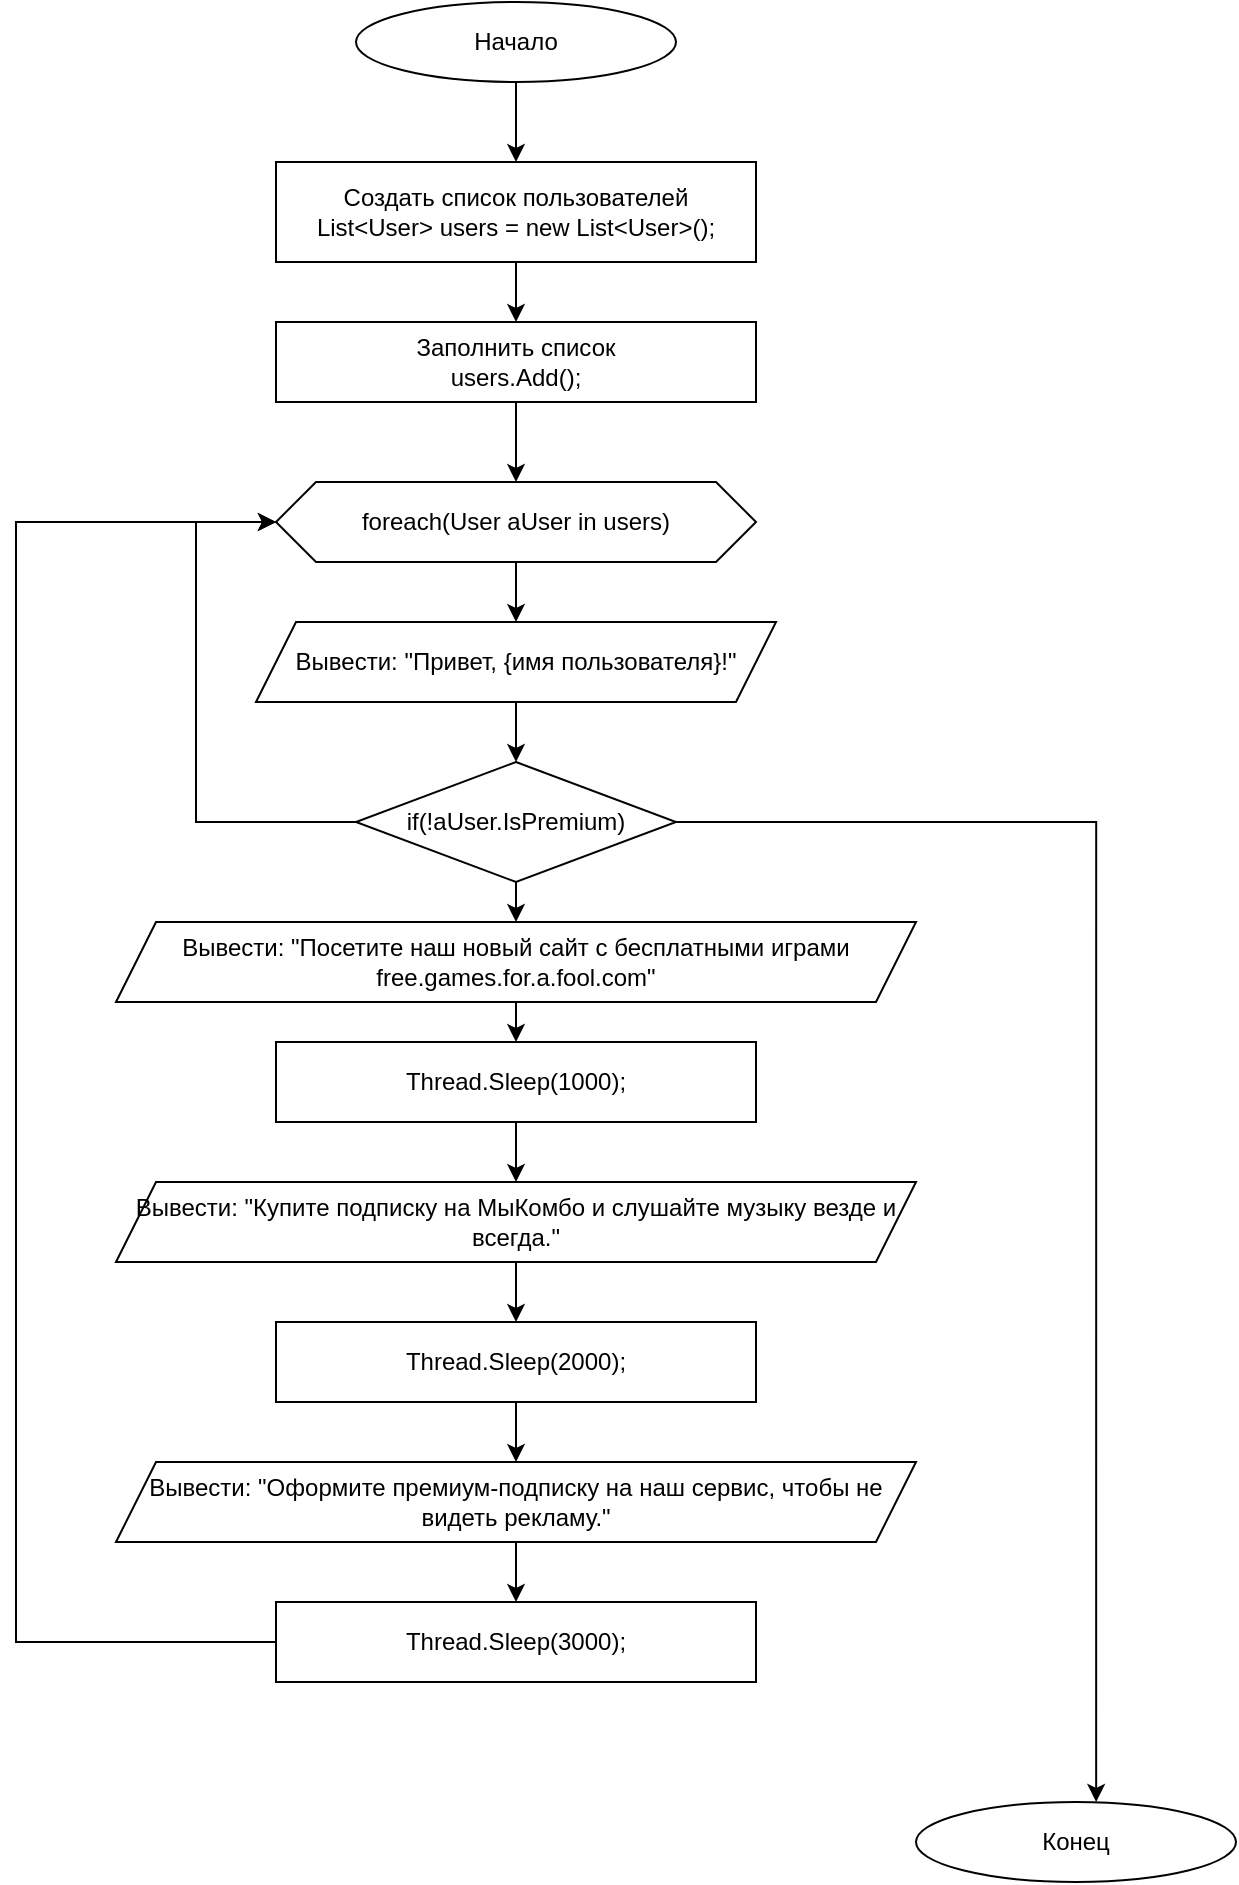 <mxfile version="16.5.6" type="github">
  <diagram id="lQI30dlDuUCwMHOIcv5Y" name="Page-1">
    <mxGraphModel dx="1422" dy="794" grid="1" gridSize="10" guides="1" tooltips="1" connect="1" arrows="1" fold="1" page="1" pageScale="1" pageWidth="827" pageHeight="1169" math="0" shadow="0">
      <root>
        <mxCell id="0" />
        <mxCell id="1" parent="0" />
        <mxCell id="56wonEEUg3qWh-mRy6oV-4" style="edgeStyle=orthogonalEdgeStyle;rounded=0;orthogonalLoop=1;jettySize=auto;html=1;exitX=0.5;exitY=1;exitDx=0;exitDy=0;entryX=0.5;entryY=0;entryDx=0;entryDy=0;" edge="1" parent="1" source="nBbL4wEP9yCzlgiuOXEW-1" target="nBbL4wEP9yCzlgiuOXEW-3">
          <mxGeometry relative="1" as="geometry" />
        </mxCell>
        <mxCell id="nBbL4wEP9yCzlgiuOXEW-1" value="Начало" style="ellipse;whiteSpace=wrap;html=1;" parent="1" vertex="1">
          <mxGeometry x="280" y="40" width="160" height="40" as="geometry" />
        </mxCell>
        <mxCell id="nBbL4wEP9yCzlgiuOXEW-2" value="Конец" style="ellipse;whiteSpace=wrap;html=1;" parent="1" vertex="1">
          <mxGeometry x="560" y="940" width="160" height="40" as="geometry" />
        </mxCell>
        <mxCell id="56wonEEUg3qWh-mRy6oV-7" style="edgeStyle=orthogonalEdgeStyle;rounded=0;orthogonalLoop=1;jettySize=auto;html=1;exitX=0.5;exitY=1;exitDx=0;exitDy=0;entryX=0.5;entryY=0;entryDx=0;entryDy=0;" edge="1" parent="1" source="nBbL4wEP9yCzlgiuOXEW-3" target="56wonEEUg3qWh-mRy6oV-1">
          <mxGeometry relative="1" as="geometry" />
        </mxCell>
        <mxCell id="nBbL4wEP9yCzlgiuOXEW-3" value="&lt;div&gt;Создать список пользователей&lt;/div&gt;&lt;div&gt;List&amp;lt;User&amp;gt; users = new List&amp;lt;User&amp;gt;();&lt;/div&gt;" style="rounded=0;whiteSpace=wrap;html=1;" parent="1" vertex="1">
          <mxGeometry x="240" y="120" width="240" height="50" as="geometry" />
        </mxCell>
        <mxCell id="56wonEEUg3qWh-mRy6oV-13" style="edgeStyle=orthogonalEdgeStyle;rounded=0;orthogonalLoop=1;jettySize=auto;html=1;exitX=0.5;exitY=1;exitDx=0;exitDy=0;entryX=0.5;entryY=0;entryDx=0;entryDy=0;" edge="1" parent="1" source="56wonEEUg3qWh-mRy6oV-1" target="56wonEEUg3qWh-mRy6oV-8">
          <mxGeometry relative="1" as="geometry" />
        </mxCell>
        <mxCell id="56wonEEUg3qWh-mRy6oV-1" value="&lt;div&gt;Заполнить список&lt;/div&gt;&lt;div&gt;users.Add();&lt;/div&gt;" style="rounded=0;whiteSpace=wrap;html=1;" vertex="1" parent="1">
          <mxGeometry x="240" y="200" width="240" height="40" as="geometry" />
        </mxCell>
        <mxCell id="56wonEEUg3qWh-mRy6oV-11" style="edgeStyle=orthogonalEdgeStyle;rounded=0;orthogonalLoop=1;jettySize=auto;html=1;exitX=0.5;exitY=1;exitDx=0;exitDy=0;entryX=0.5;entryY=0;entryDx=0;entryDy=0;" edge="1" parent="1" source="56wonEEUg3qWh-mRy6oV-8" target="56wonEEUg3qWh-mRy6oV-9">
          <mxGeometry relative="1" as="geometry" />
        </mxCell>
        <mxCell id="56wonEEUg3qWh-mRy6oV-8" value="foreach(User aUser in users)" style="shape=hexagon;perimeter=hexagonPerimeter2;whiteSpace=wrap;html=1;fixedSize=1;" vertex="1" parent="1">
          <mxGeometry x="240" y="280" width="240" height="40" as="geometry" />
        </mxCell>
        <mxCell id="56wonEEUg3qWh-mRy6oV-9" value="Вывести: &quot;Привет, {имя пользователя}!&quot;" style="shape=parallelogram;perimeter=parallelogramPerimeter;whiteSpace=wrap;html=1;fixedSize=1;" vertex="1" parent="1">
          <mxGeometry x="230" y="350" width="260" height="40" as="geometry" />
        </mxCell>
        <mxCell id="56wonEEUg3qWh-mRy6oV-19" style="edgeStyle=orthogonalEdgeStyle;rounded=0;orthogonalLoop=1;jettySize=auto;html=1;exitX=0.5;exitY=1;exitDx=0;exitDy=0;entryX=0.5;entryY=0;entryDx=0;entryDy=0;" edge="1" parent="1" source="56wonEEUg3qWh-mRy6oV-14" target="56wonEEUg3qWh-mRy6oV-26">
          <mxGeometry relative="1" as="geometry">
            <mxPoint x="360" y="500" as="targetPoint" />
          </mxGeometry>
        </mxCell>
        <mxCell id="56wonEEUg3qWh-mRy6oV-25" style="edgeStyle=orthogonalEdgeStyle;rounded=0;orthogonalLoop=1;jettySize=auto;html=1;exitX=0;exitY=0.5;exitDx=0;exitDy=0;entryX=0;entryY=0.5;entryDx=0;entryDy=0;" edge="1" parent="1" source="56wonEEUg3qWh-mRy6oV-14" target="56wonEEUg3qWh-mRy6oV-8">
          <mxGeometry relative="1" as="geometry">
            <mxPoint x="240" y="300" as="targetPoint" />
            <Array as="points">
              <mxPoint x="200" y="450" />
              <mxPoint x="200" y="300" />
            </Array>
          </mxGeometry>
        </mxCell>
        <mxCell id="56wonEEUg3qWh-mRy6oV-37" style="edgeStyle=orthogonalEdgeStyle;rounded=0;orthogonalLoop=1;jettySize=auto;html=1;exitX=1;exitY=0.5;exitDx=0;exitDy=0;entryX=0.563;entryY=0;entryDx=0;entryDy=0;entryPerimeter=0;" edge="1" parent="1" source="56wonEEUg3qWh-mRy6oV-14" target="nBbL4wEP9yCzlgiuOXEW-2">
          <mxGeometry relative="1" as="geometry" />
        </mxCell>
        <mxCell id="56wonEEUg3qWh-mRy6oV-14" value="if(!aUser.IsPremium)" style="rhombus;whiteSpace=wrap;html=1;" vertex="1" parent="1">
          <mxGeometry x="280" y="420" width="160" height="60" as="geometry" />
        </mxCell>
        <mxCell id="56wonEEUg3qWh-mRy6oV-15" value="" style="endArrow=classic;html=1;rounded=0;entryX=0.5;entryY=0;entryDx=0;entryDy=0;exitX=0.5;exitY=1;exitDx=0;exitDy=0;" edge="1" parent="1" source="56wonEEUg3qWh-mRy6oV-9" target="56wonEEUg3qWh-mRy6oV-14">
          <mxGeometry width="50" height="50" relative="1" as="geometry">
            <mxPoint x="360" y="390" as="sourcePoint" />
            <mxPoint x="410" y="340" as="targetPoint" />
          </mxGeometry>
        </mxCell>
        <mxCell id="56wonEEUg3qWh-mRy6oV-30" style="edgeStyle=orthogonalEdgeStyle;rounded=0;orthogonalLoop=1;jettySize=auto;html=1;exitX=0.5;exitY=1;exitDx=0;exitDy=0;entryX=0.5;entryY=0;entryDx=0;entryDy=0;" edge="1" parent="1" source="56wonEEUg3qWh-mRy6oV-18" target="56wonEEUg3qWh-mRy6oV-28">
          <mxGeometry relative="1" as="geometry" />
        </mxCell>
        <mxCell id="56wonEEUg3qWh-mRy6oV-18" value="Thread.Sleep(1000);" style="rounded=0;whiteSpace=wrap;html=1;" vertex="1" parent="1">
          <mxGeometry x="240" y="560" width="240" height="40" as="geometry" />
        </mxCell>
        <mxCell id="56wonEEUg3qWh-mRy6oV-32" style="edgeStyle=orthogonalEdgeStyle;rounded=0;orthogonalLoop=1;jettySize=auto;html=1;exitX=0.5;exitY=1;exitDx=0;exitDy=0;entryX=0.5;entryY=0;entryDx=0;entryDy=0;" edge="1" parent="1" source="56wonEEUg3qWh-mRy6oV-22" target="56wonEEUg3qWh-mRy6oV-29">
          <mxGeometry relative="1" as="geometry" />
        </mxCell>
        <mxCell id="56wonEEUg3qWh-mRy6oV-22" value="Thread.Sleep(2000);" style="rounded=0;whiteSpace=wrap;html=1;" vertex="1" parent="1">
          <mxGeometry x="240" y="700" width="240" height="40" as="geometry" />
        </mxCell>
        <mxCell id="56wonEEUg3qWh-mRy6oV-34" style="edgeStyle=orthogonalEdgeStyle;rounded=0;orthogonalLoop=1;jettySize=auto;html=1;exitX=0;exitY=0.5;exitDx=0;exitDy=0;entryX=0;entryY=0.5;entryDx=0;entryDy=0;" edge="1" parent="1" source="56wonEEUg3qWh-mRy6oV-24" target="56wonEEUg3qWh-mRy6oV-8">
          <mxGeometry relative="1" as="geometry">
            <Array as="points">
              <mxPoint x="110" y="860" />
              <mxPoint x="110" y="300" />
            </Array>
          </mxGeometry>
        </mxCell>
        <mxCell id="56wonEEUg3qWh-mRy6oV-24" value="Thread.Sleep(3000);" style="rounded=0;whiteSpace=wrap;html=1;" vertex="1" parent="1">
          <mxGeometry x="240" y="840" width="240" height="40" as="geometry" />
        </mxCell>
        <mxCell id="56wonEEUg3qWh-mRy6oV-27" style="edgeStyle=orthogonalEdgeStyle;rounded=0;orthogonalLoop=1;jettySize=auto;html=1;exitX=0.5;exitY=1;exitDx=0;exitDy=0;entryX=0.5;entryY=0;entryDx=0;entryDy=0;" edge="1" parent="1" source="56wonEEUg3qWh-mRy6oV-26" target="56wonEEUg3qWh-mRy6oV-18">
          <mxGeometry relative="1" as="geometry" />
        </mxCell>
        <mxCell id="56wonEEUg3qWh-mRy6oV-26" value="Вывести: &quot;Посетите наш новый сайт с бесплатными играми free.games.for.a.fool.com&quot;" style="shape=parallelogram;perimeter=parallelogramPerimeter;whiteSpace=wrap;html=1;fixedSize=1;" vertex="1" parent="1">
          <mxGeometry x="160" y="500" width="400" height="40" as="geometry" />
        </mxCell>
        <mxCell id="56wonEEUg3qWh-mRy6oV-31" style="edgeStyle=orthogonalEdgeStyle;rounded=0;orthogonalLoop=1;jettySize=auto;html=1;exitX=0.5;exitY=1;exitDx=0;exitDy=0;entryX=0.5;entryY=0;entryDx=0;entryDy=0;" edge="1" parent="1" source="56wonEEUg3qWh-mRy6oV-28" target="56wonEEUg3qWh-mRy6oV-22">
          <mxGeometry relative="1" as="geometry" />
        </mxCell>
        <mxCell id="56wonEEUg3qWh-mRy6oV-28" value="Вывести: &quot;Купите подписку на МыКомбо и слушайте музыку везде и всегда.&quot;" style="shape=parallelogram;perimeter=parallelogramPerimeter;whiteSpace=wrap;html=1;fixedSize=1;" vertex="1" parent="1">
          <mxGeometry x="160" y="630" width="400" height="40" as="geometry" />
        </mxCell>
        <mxCell id="56wonEEUg3qWh-mRy6oV-33" style="edgeStyle=orthogonalEdgeStyle;rounded=0;orthogonalLoop=1;jettySize=auto;html=1;exitX=0.5;exitY=1;exitDx=0;exitDy=0;entryX=0.5;entryY=0;entryDx=0;entryDy=0;" edge="1" parent="1" source="56wonEEUg3qWh-mRy6oV-29" target="56wonEEUg3qWh-mRy6oV-24">
          <mxGeometry relative="1" as="geometry" />
        </mxCell>
        <mxCell id="56wonEEUg3qWh-mRy6oV-29" value="Вывести: &quot;Оформите премиум-подписку на наш сервис, чтобы не видеть рекламу.&quot;" style="shape=parallelogram;perimeter=parallelogramPerimeter;whiteSpace=wrap;html=1;fixedSize=1;" vertex="1" parent="1">
          <mxGeometry x="160" y="770" width="400" height="40" as="geometry" />
        </mxCell>
      </root>
    </mxGraphModel>
  </diagram>
</mxfile>
